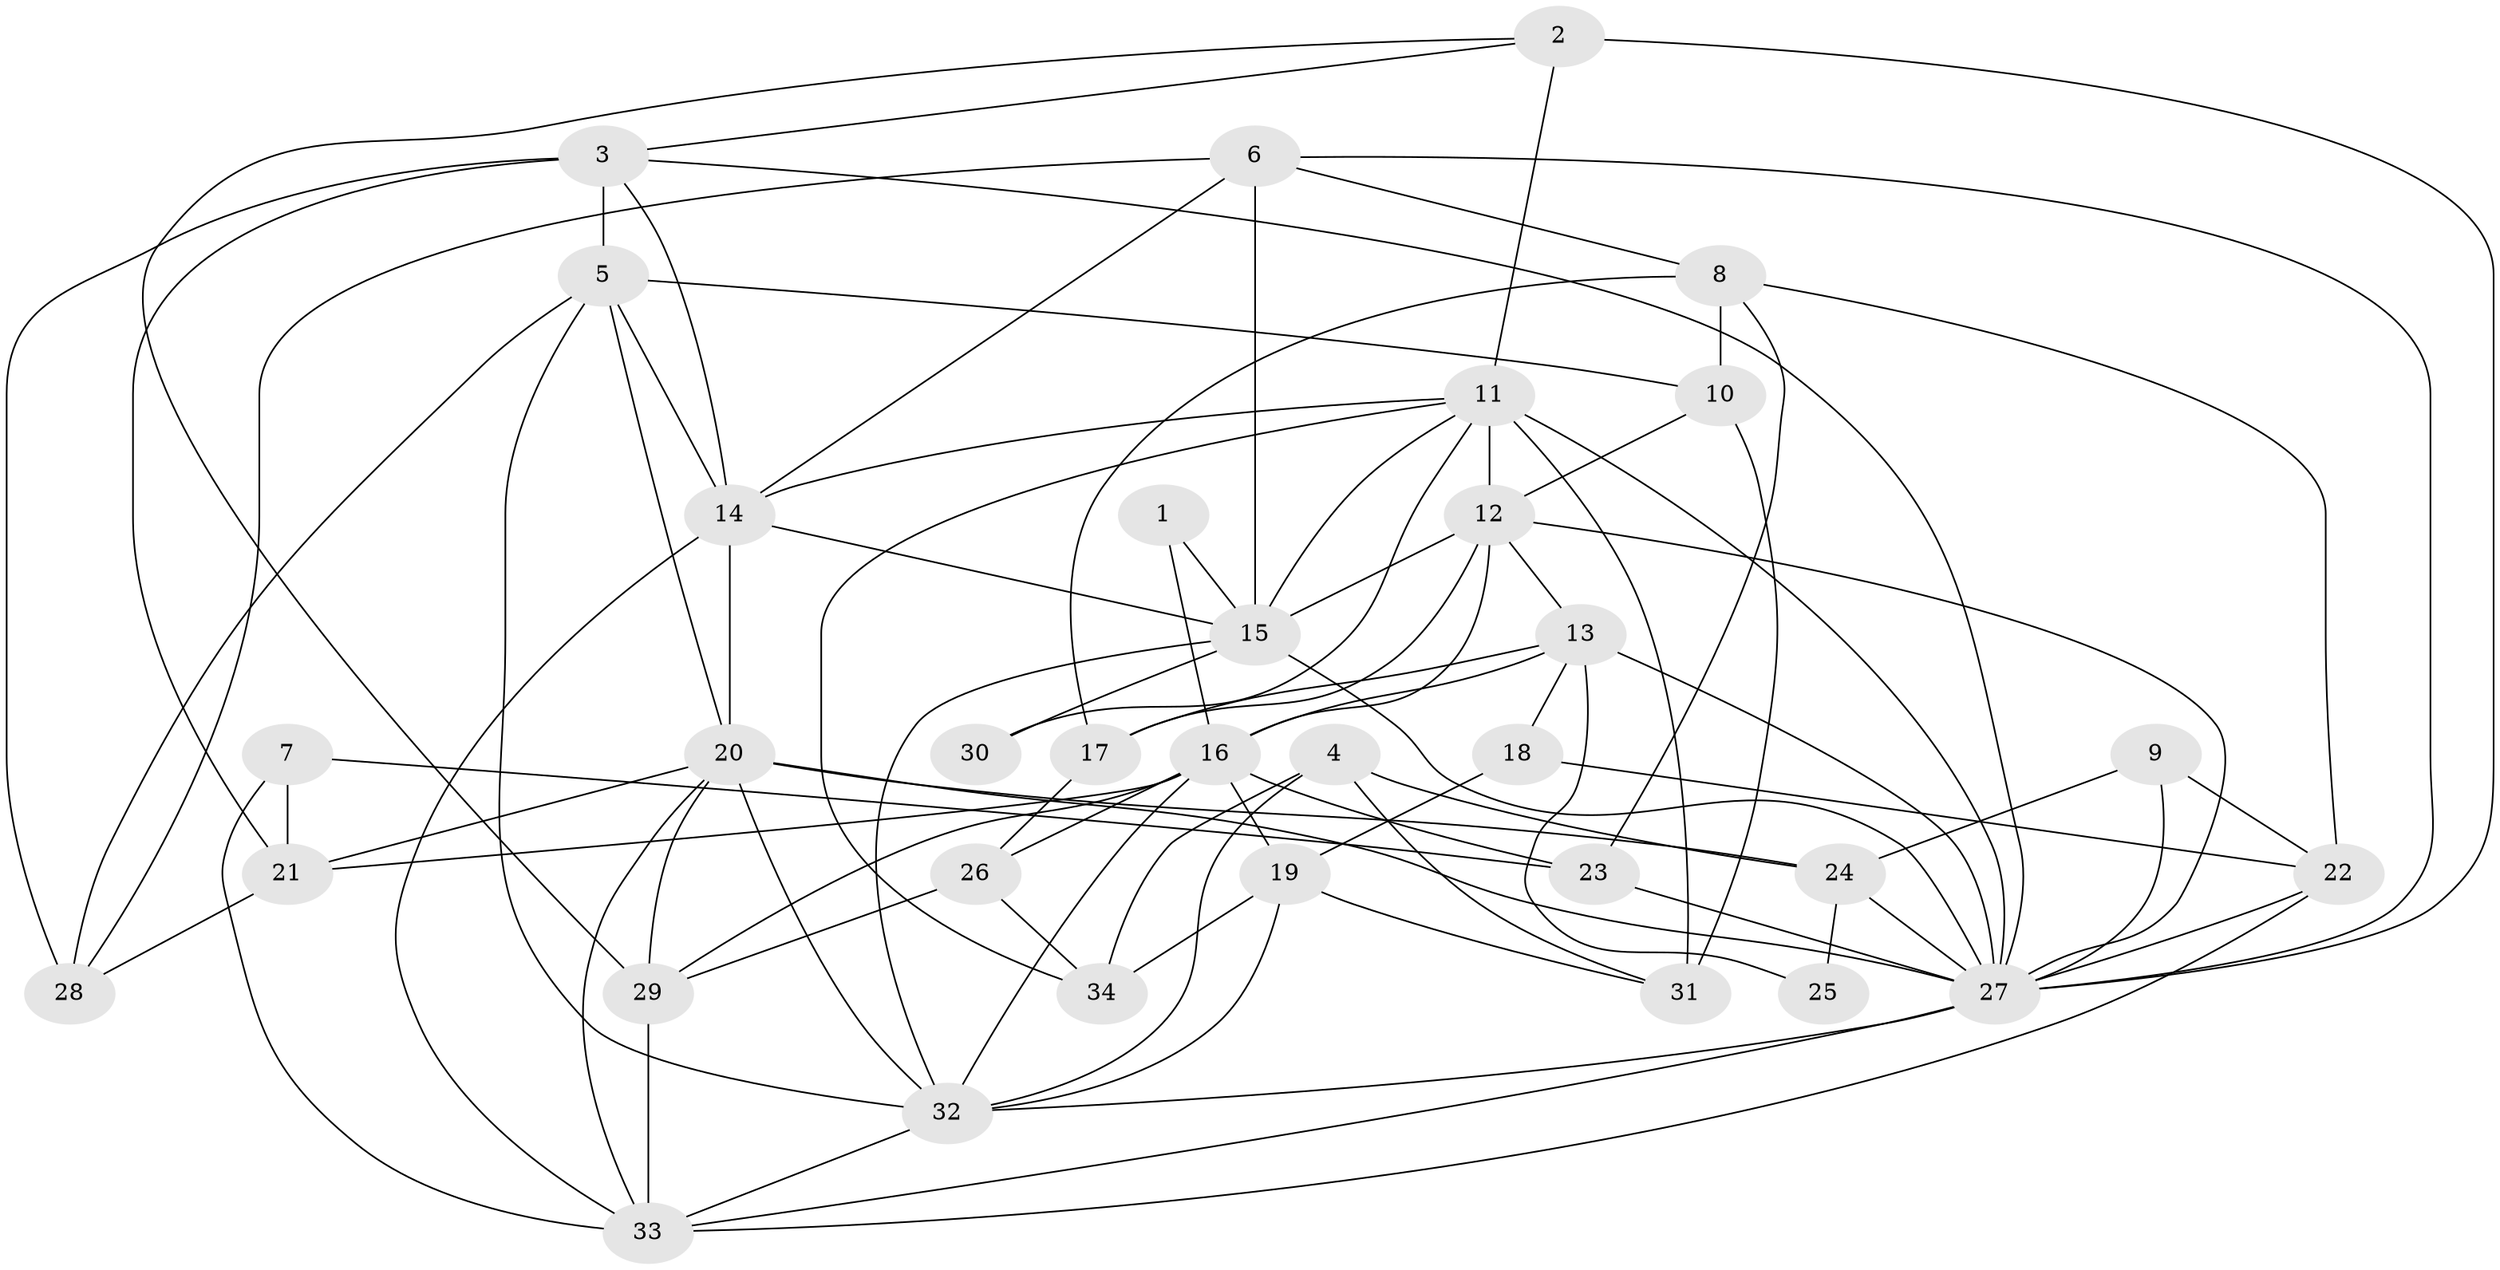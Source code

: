// original degree distribution, {3: 0.26865671641791045, 2: 0.14925373134328357, 5: 0.13432835820895522, 4: 0.2835820895522388, 7: 0.07462686567164178, 6: 0.07462686567164178, 8: 0.014925373134328358}
// Generated by graph-tools (version 1.1) at 2025/02/03/09/25 03:02:08]
// undirected, 34 vertices, 90 edges
graph export_dot {
graph [start="1"]
  node [color=gray90,style=filled];
  1;
  2;
  3;
  4;
  5;
  6;
  7;
  8;
  9;
  10;
  11;
  12;
  13;
  14;
  15;
  16;
  17;
  18;
  19;
  20;
  21;
  22;
  23;
  24;
  25;
  26;
  27;
  28;
  29;
  30;
  31;
  32;
  33;
  34;
  1 -- 15 [weight=1.0];
  1 -- 16 [weight=1.0];
  2 -- 3 [weight=1.0];
  2 -- 11 [weight=2.0];
  2 -- 27 [weight=1.0];
  2 -- 29 [weight=1.0];
  3 -- 5 [weight=1.0];
  3 -- 14 [weight=1.0];
  3 -- 21 [weight=1.0];
  3 -- 27 [weight=1.0];
  3 -- 28 [weight=2.0];
  4 -- 24 [weight=1.0];
  4 -- 31 [weight=1.0];
  4 -- 32 [weight=2.0];
  4 -- 34 [weight=1.0];
  5 -- 10 [weight=1.0];
  5 -- 14 [weight=1.0];
  5 -- 20 [weight=1.0];
  5 -- 28 [weight=1.0];
  5 -- 32 [weight=1.0];
  6 -- 8 [weight=1.0];
  6 -- 14 [weight=1.0];
  6 -- 15 [weight=1.0];
  6 -- 27 [weight=1.0];
  6 -- 28 [weight=1.0];
  7 -- 21 [weight=2.0];
  7 -- 23 [weight=1.0];
  7 -- 33 [weight=1.0];
  8 -- 10 [weight=1.0];
  8 -- 17 [weight=1.0];
  8 -- 22 [weight=1.0];
  8 -- 23 [weight=1.0];
  9 -- 22 [weight=1.0];
  9 -- 24 [weight=1.0];
  9 -- 27 [weight=1.0];
  10 -- 12 [weight=1.0];
  10 -- 31 [weight=2.0];
  11 -- 12 [weight=1.0];
  11 -- 14 [weight=1.0];
  11 -- 15 [weight=1.0];
  11 -- 27 [weight=1.0];
  11 -- 30 [weight=1.0];
  11 -- 31 [weight=1.0];
  11 -- 34 [weight=1.0];
  12 -- 13 [weight=1.0];
  12 -- 15 [weight=1.0];
  12 -- 16 [weight=1.0];
  12 -- 17 [weight=1.0];
  12 -- 27 [weight=1.0];
  13 -- 16 [weight=1.0];
  13 -- 17 [weight=1.0];
  13 -- 18 [weight=1.0];
  13 -- 25 [weight=1.0];
  13 -- 27 [weight=1.0];
  14 -- 15 [weight=1.0];
  14 -- 20 [weight=2.0];
  14 -- 33 [weight=1.0];
  15 -- 27 [weight=1.0];
  15 -- 30 [weight=1.0];
  15 -- 32 [weight=1.0];
  16 -- 19 [weight=1.0];
  16 -- 21 [weight=1.0];
  16 -- 23 [weight=1.0];
  16 -- 26 [weight=1.0];
  16 -- 29 [weight=1.0];
  16 -- 32 [weight=1.0];
  17 -- 26 [weight=2.0];
  18 -- 19 [weight=1.0];
  18 -- 22 [weight=1.0];
  19 -- 31 [weight=1.0];
  19 -- 32 [weight=1.0];
  19 -- 34 [weight=1.0];
  20 -- 21 [weight=1.0];
  20 -- 24 [weight=1.0];
  20 -- 27 [weight=1.0];
  20 -- 29 [weight=1.0];
  20 -- 32 [weight=2.0];
  20 -- 33 [weight=1.0];
  21 -- 28 [weight=1.0];
  22 -- 27 [weight=1.0];
  22 -- 33 [weight=1.0];
  23 -- 27 [weight=1.0];
  24 -- 25 [weight=1.0];
  24 -- 27 [weight=2.0];
  26 -- 29 [weight=1.0];
  26 -- 34 [weight=1.0];
  27 -- 32 [weight=1.0];
  27 -- 33 [weight=1.0];
  29 -- 33 [weight=1.0];
  32 -- 33 [weight=1.0];
}
